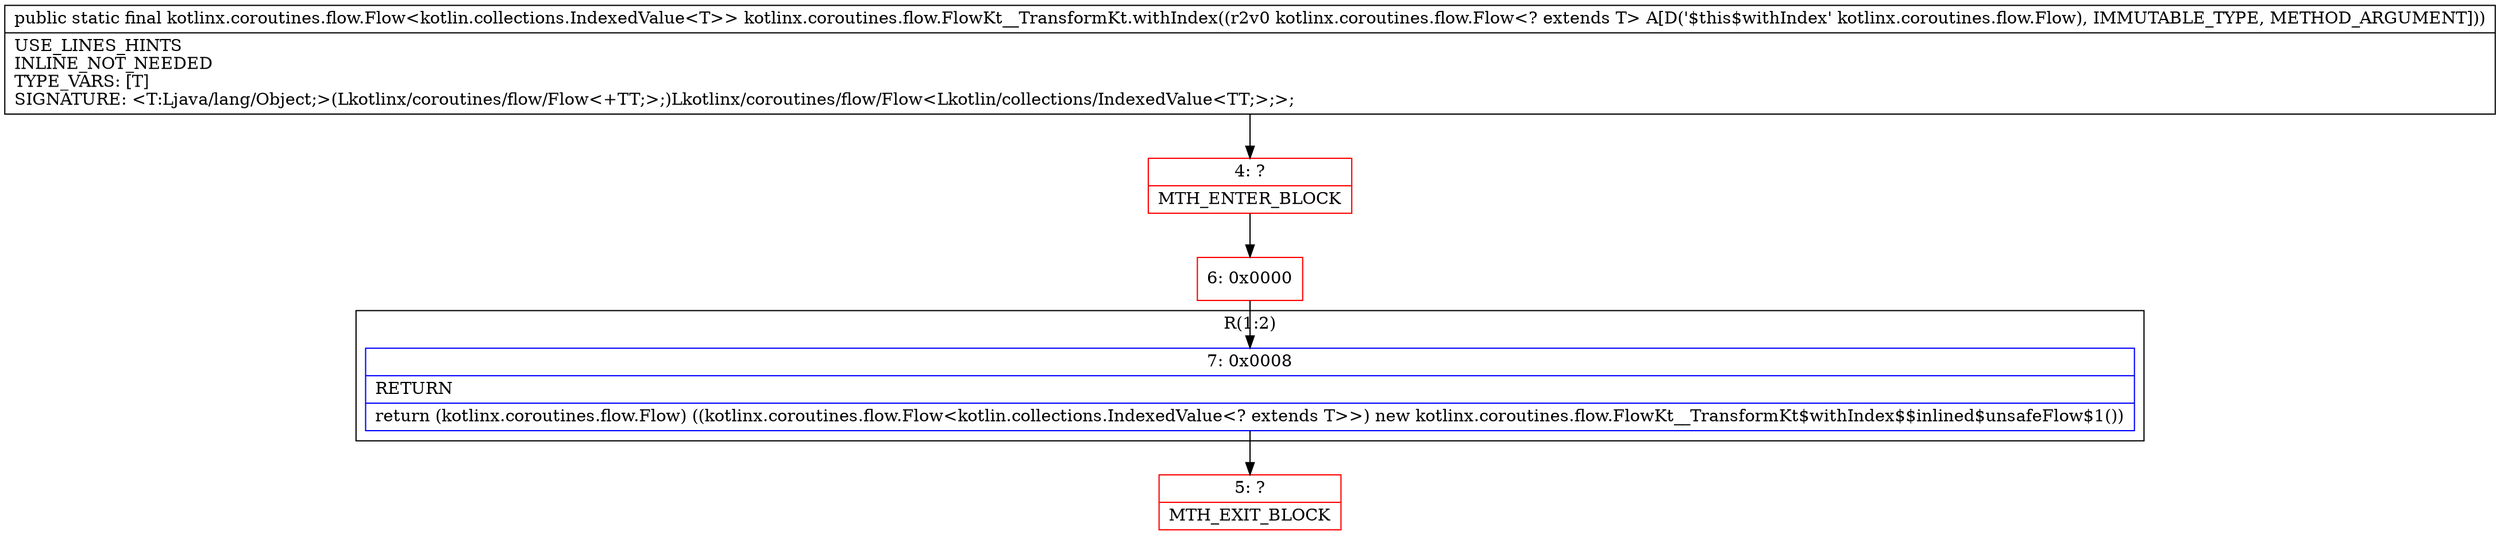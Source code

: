 digraph "CFG forkotlinx.coroutines.flow.FlowKt__TransformKt.withIndex(Lkotlinx\/coroutines\/flow\/Flow;)Lkotlinx\/coroutines\/flow\/Flow;" {
subgraph cluster_Region_296007028 {
label = "R(1:2)";
node [shape=record,color=blue];
Node_7 [shape=record,label="{7\:\ 0x0008|RETURN\l|return (kotlinx.coroutines.flow.Flow) ((kotlinx.coroutines.flow.Flow\<kotlin.collections.IndexedValue\<? extends T\>\>) new kotlinx.coroutines.flow.FlowKt__TransformKt$withIndex$$inlined$unsafeFlow$1())\l}"];
}
Node_4 [shape=record,color=red,label="{4\:\ ?|MTH_ENTER_BLOCK\l}"];
Node_6 [shape=record,color=red,label="{6\:\ 0x0000}"];
Node_5 [shape=record,color=red,label="{5\:\ ?|MTH_EXIT_BLOCK\l}"];
MethodNode[shape=record,label="{public static final kotlinx.coroutines.flow.Flow\<kotlin.collections.IndexedValue\<T\>\> kotlinx.coroutines.flow.FlowKt__TransformKt.withIndex((r2v0 kotlinx.coroutines.flow.Flow\<? extends T\> A[D('$this$withIndex' kotlinx.coroutines.flow.Flow), IMMUTABLE_TYPE, METHOD_ARGUMENT]))  | USE_LINES_HINTS\lINLINE_NOT_NEEDED\lTYPE_VARS: [T]\lSIGNATURE: \<T:Ljava\/lang\/Object;\>(Lkotlinx\/coroutines\/flow\/Flow\<+TT;\>;)Lkotlinx\/coroutines\/flow\/Flow\<Lkotlin\/collections\/IndexedValue\<TT;\>;\>;\l}"];
MethodNode -> Node_4;Node_7 -> Node_5;
Node_4 -> Node_6;
Node_6 -> Node_7;
}

